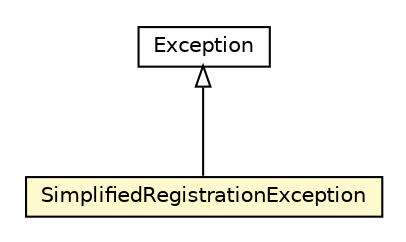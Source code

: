 #!/usr/local/bin/dot
#
# Class diagram 
# Generated by UMLGraph version R5_6-24-gf6e263 (http://www.umlgraph.org/)
#

digraph G {
	edge [fontname="Helvetica",fontsize=10,labelfontname="Helvetica",labelfontsize=10];
	node [fontname="Helvetica",fontsize=10,shape=plaintext];
	nodesep=0.25;
	ranksep=0.5;
	// org.universAAL.middleware.api.exception.SimplifiedRegistrationException
	c332431 [label=<<table title="org.universAAL.middleware.api.exception.SimplifiedRegistrationException" border="0" cellborder="1" cellspacing="0" cellpadding="2" port="p" bgcolor="lemonChiffon" href="./SimplifiedRegistrationException.html">
		<tr><td><table border="0" cellspacing="0" cellpadding="1">
<tr><td align="center" balign="center"> SimplifiedRegistrationException </td></tr>
		</table></td></tr>
		</table>>, URL="./SimplifiedRegistrationException.html", fontname="Helvetica", fontcolor="black", fontsize=10.0];
	//org.universAAL.middleware.api.exception.SimplifiedRegistrationException extends java.lang.Exception
	c332488:p -> c332431:p [dir=back,arrowtail=empty];
	// java.lang.Exception
	c332488 [label=<<table title="java.lang.Exception" border="0" cellborder="1" cellspacing="0" cellpadding="2" port="p" href="http://java.sun.com/j2se/1.4.2/docs/api/java/lang/Exception.html">
		<tr><td><table border="0" cellspacing="0" cellpadding="1">
<tr><td align="center" balign="center"> Exception </td></tr>
		</table></td></tr>
		</table>>, URL="http://java.sun.com/j2se/1.4.2/docs/api/java/lang/Exception.html", fontname="Helvetica", fontcolor="black", fontsize=10.0];
}

